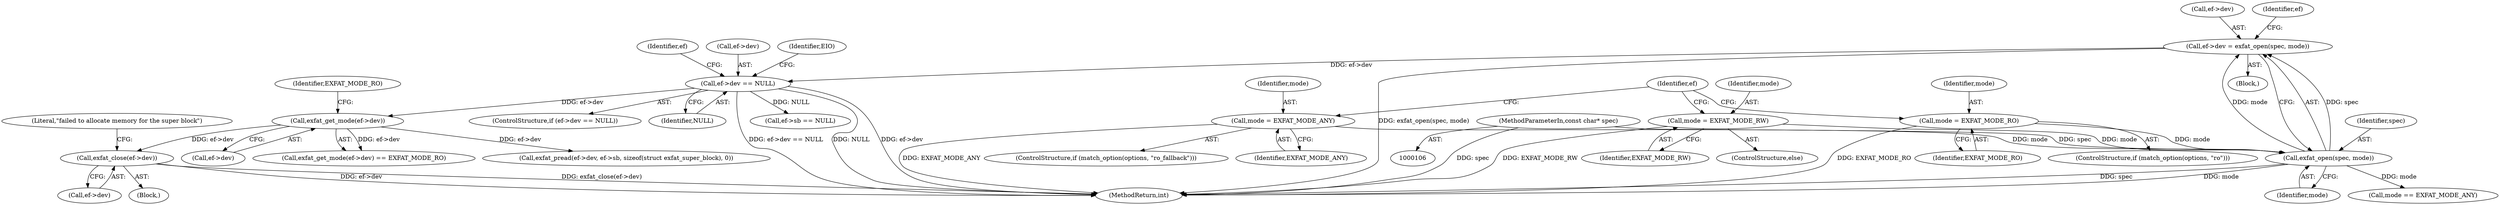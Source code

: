 digraph "0_exfat_2e86ae5f81da11f11673d0546efb525af02b7786@API" {
"1000195" [label="(Call,exfat_close(ef->dev))"];
"1000159" [label="(Call,exfat_get_mode(ef->dev))"];
"1000149" [label="(Call,ef->dev == NULL)"];
"1000141" [label="(Call,ef->dev = exfat_open(spec, mode))"];
"1000145" [label="(Call,exfat_open(spec, mode))"];
"1000108" [label="(MethodParameterIn,const char* spec)"];
"1000138" [label="(Call,mode = EXFAT_MODE_RW)"];
"1000126" [label="(Call,mode = EXFAT_MODE_RO)"];
"1000134" [label="(Call,mode = EXFAT_MODE_ANY)"];
"1000130" [label="(ControlStructure,if (match_option(options, \"ro_fallback\")))"];
"1000146" [label="(Identifier,spec)"];
"1000145" [label="(Call,exfat_open(spec, mode))"];
"1000142" [label="(Call,ef->dev)"];
"1000140" [label="(Identifier,EXFAT_MODE_RW)"];
"1000189" [label="(Call,ef->sb == NULL)"];
"1000161" [label="(Identifier,ef)"];
"1000137" [label="(ControlStructure,else)"];
"1000150" [label="(Call,ef->dev)"];
"1000705" [label="(MethodReturn,int)"];
"1000122" [label="(ControlStructure,if (match_option(options, \"ro\")))"];
"1000163" [label="(Identifier,EXFAT_MODE_RO)"];
"1000136" [label="(Identifier,EXFAT_MODE_ANY)"];
"1000143" [label="(Identifier,ef)"];
"1000147" [label="(Identifier,mode)"];
"1000166" [label="(Call,mode == EXFAT_MODE_ANY)"];
"1000126" [label="(Call,mode = EXFAT_MODE_RO)"];
"1000134" [label="(Call,mode = EXFAT_MODE_ANY)"];
"1000127" [label="(Identifier,mode)"];
"1000194" [label="(Block,)"];
"1000159" [label="(Call,exfat_get_mode(ef->dev))"];
"1000148" [label="(ControlStructure,if (ef->dev == NULL))"];
"1000138" [label="(Call,mode = EXFAT_MODE_RW)"];
"1000195" [label="(Call,exfat_close(ef->dev))"];
"1000108" [label="(MethodParameterIn,const char* spec)"];
"1000196" [label="(Call,ef->dev)"];
"1000135" [label="(Identifier,mode)"];
"1000128" [label="(Identifier,EXFAT_MODE_RO)"];
"1000158" [label="(Call,exfat_get_mode(ef->dev) == EXFAT_MODE_RO)"];
"1000139" [label="(Identifier,mode)"];
"1000153" [label="(Identifier,NULL)"];
"1000213" [label="(Call,exfat_pread(ef->dev, ef->sb, sizeof(struct exfat_super_block), 0))"];
"1000156" [label="(Identifier,EIO)"];
"1000149" [label="(Call,ef->dev == NULL)"];
"1000151" [label="(Identifier,ef)"];
"1000110" [label="(Block,)"];
"1000141" [label="(Call,ef->dev = exfat_open(spec, mode))"];
"1000160" [label="(Call,ef->dev)"];
"1000200" [label="(Literal,\"failed to allocate memory for the super block\")"];
"1000195" -> "1000194"  [label="AST: "];
"1000195" -> "1000196"  [label="CFG: "];
"1000196" -> "1000195"  [label="AST: "];
"1000200" -> "1000195"  [label="CFG: "];
"1000195" -> "1000705"  [label="DDG: exfat_close(ef->dev)"];
"1000195" -> "1000705"  [label="DDG: ef->dev"];
"1000159" -> "1000195"  [label="DDG: ef->dev"];
"1000159" -> "1000158"  [label="AST: "];
"1000159" -> "1000160"  [label="CFG: "];
"1000160" -> "1000159"  [label="AST: "];
"1000163" -> "1000159"  [label="CFG: "];
"1000159" -> "1000158"  [label="DDG: ef->dev"];
"1000149" -> "1000159"  [label="DDG: ef->dev"];
"1000159" -> "1000213"  [label="DDG: ef->dev"];
"1000149" -> "1000148"  [label="AST: "];
"1000149" -> "1000153"  [label="CFG: "];
"1000150" -> "1000149"  [label="AST: "];
"1000153" -> "1000149"  [label="AST: "];
"1000156" -> "1000149"  [label="CFG: "];
"1000161" -> "1000149"  [label="CFG: "];
"1000149" -> "1000705"  [label="DDG: ef->dev == NULL"];
"1000149" -> "1000705"  [label="DDG: NULL"];
"1000149" -> "1000705"  [label="DDG: ef->dev"];
"1000141" -> "1000149"  [label="DDG: ef->dev"];
"1000149" -> "1000189"  [label="DDG: NULL"];
"1000141" -> "1000110"  [label="AST: "];
"1000141" -> "1000145"  [label="CFG: "];
"1000142" -> "1000141"  [label="AST: "];
"1000145" -> "1000141"  [label="AST: "];
"1000151" -> "1000141"  [label="CFG: "];
"1000141" -> "1000705"  [label="DDG: exfat_open(spec, mode)"];
"1000145" -> "1000141"  [label="DDG: spec"];
"1000145" -> "1000141"  [label="DDG: mode"];
"1000145" -> "1000147"  [label="CFG: "];
"1000146" -> "1000145"  [label="AST: "];
"1000147" -> "1000145"  [label="AST: "];
"1000145" -> "1000705"  [label="DDG: spec"];
"1000145" -> "1000705"  [label="DDG: mode"];
"1000108" -> "1000145"  [label="DDG: spec"];
"1000138" -> "1000145"  [label="DDG: mode"];
"1000126" -> "1000145"  [label="DDG: mode"];
"1000134" -> "1000145"  [label="DDG: mode"];
"1000145" -> "1000166"  [label="DDG: mode"];
"1000108" -> "1000106"  [label="AST: "];
"1000108" -> "1000705"  [label="DDG: spec"];
"1000138" -> "1000137"  [label="AST: "];
"1000138" -> "1000140"  [label="CFG: "];
"1000139" -> "1000138"  [label="AST: "];
"1000140" -> "1000138"  [label="AST: "];
"1000143" -> "1000138"  [label="CFG: "];
"1000138" -> "1000705"  [label="DDG: EXFAT_MODE_RW"];
"1000126" -> "1000122"  [label="AST: "];
"1000126" -> "1000128"  [label="CFG: "];
"1000127" -> "1000126"  [label="AST: "];
"1000128" -> "1000126"  [label="AST: "];
"1000143" -> "1000126"  [label="CFG: "];
"1000126" -> "1000705"  [label="DDG: EXFAT_MODE_RO"];
"1000134" -> "1000130"  [label="AST: "];
"1000134" -> "1000136"  [label="CFG: "];
"1000135" -> "1000134"  [label="AST: "];
"1000136" -> "1000134"  [label="AST: "];
"1000143" -> "1000134"  [label="CFG: "];
"1000134" -> "1000705"  [label="DDG: EXFAT_MODE_ANY"];
}
